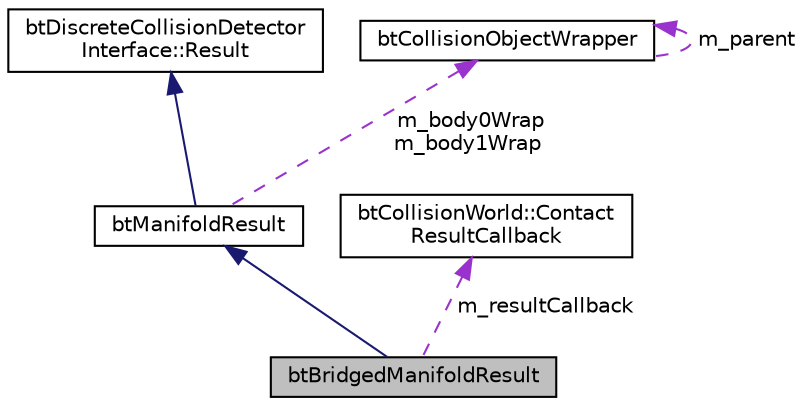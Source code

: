 digraph "btBridgedManifoldResult"
{
  edge [fontname="Helvetica",fontsize="10",labelfontname="Helvetica",labelfontsize="10"];
  node [fontname="Helvetica",fontsize="10",shape=record];
  Node1 [label="btBridgedManifoldResult",height=0.2,width=0.4,color="black", fillcolor="grey75", style="filled", fontcolor="black"];
  Node2 -> Node1 [dir="back",color="midnightblue",fontsize="10",style="solid",fontname="Helvetica"];
  Node2 [label="btManifoldResult",height=0.2,width=0.4,color="black", fillcolor="white", style="filled",URL="$classbt_manifold_result.html",tooltip="btManifoldResult is a helper class to manage contact results. "];
  Node3 -> Node2 [dir="back",color="midnightblue",fontsize="10",style="solid",fontname="Helvetica"];
  Node3 [label="btDiscreteCollisionDetector\lInterface::Result",height=0.2,width=0.4,color="black", fillcolor="white", style="filled",URL="$structbt_discrete_collision_detector_interface_1_1_result.html"];
  Node4 -> Node2 [dir="back",color="darkorchid3",fontsize="10",style="dashed",label=" m_body0Wrap\nm_body1Wrap" ,fontname="Helvetica"];
  Node4 [label="btCollisionObjectWrapper",height=0.2,width=0.4,color="black", fillcolor="white", style="filled",URL="$structbt_collision_object_wrapper.html"];
  Node4 -> Node4 [dir="back",color="darkorchid3",fontsize="10",style="dashed",label=" m_parent" ,fontname="Helvetica"];
  Node5 -> Node1 [dir="back",color="darkorchid3",fontsize="10",style="dashed",label=" m_resultCallback" ,fontname="Helvetica"];
  Node5 [label="btCollisionWorld::Contact\lResultCallback",height=0.2,width=0.4,color="black", fillcolor="white", style="filled",URL="$structbt_collision_world_1_1_contact_result_callback.html",tooltip="ContactResultCallback is used to report contact points. "];
}

